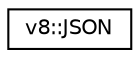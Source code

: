 digraph "Graphical Class Hierarchy"
{
  edge [fontname="Helvetica",fontsize="10",labelfontname="Helvetica",labelfontsize="10"];
  node [fontname="Helvetica",fontsize="10",shape=record];
  rankdir="LR";
  Node1 [label="v8::JSON",height=0.2,width=0.4,color="black", fillcolor="white", style="filled",URL="$classv8_1_1JSON.html"];
}
